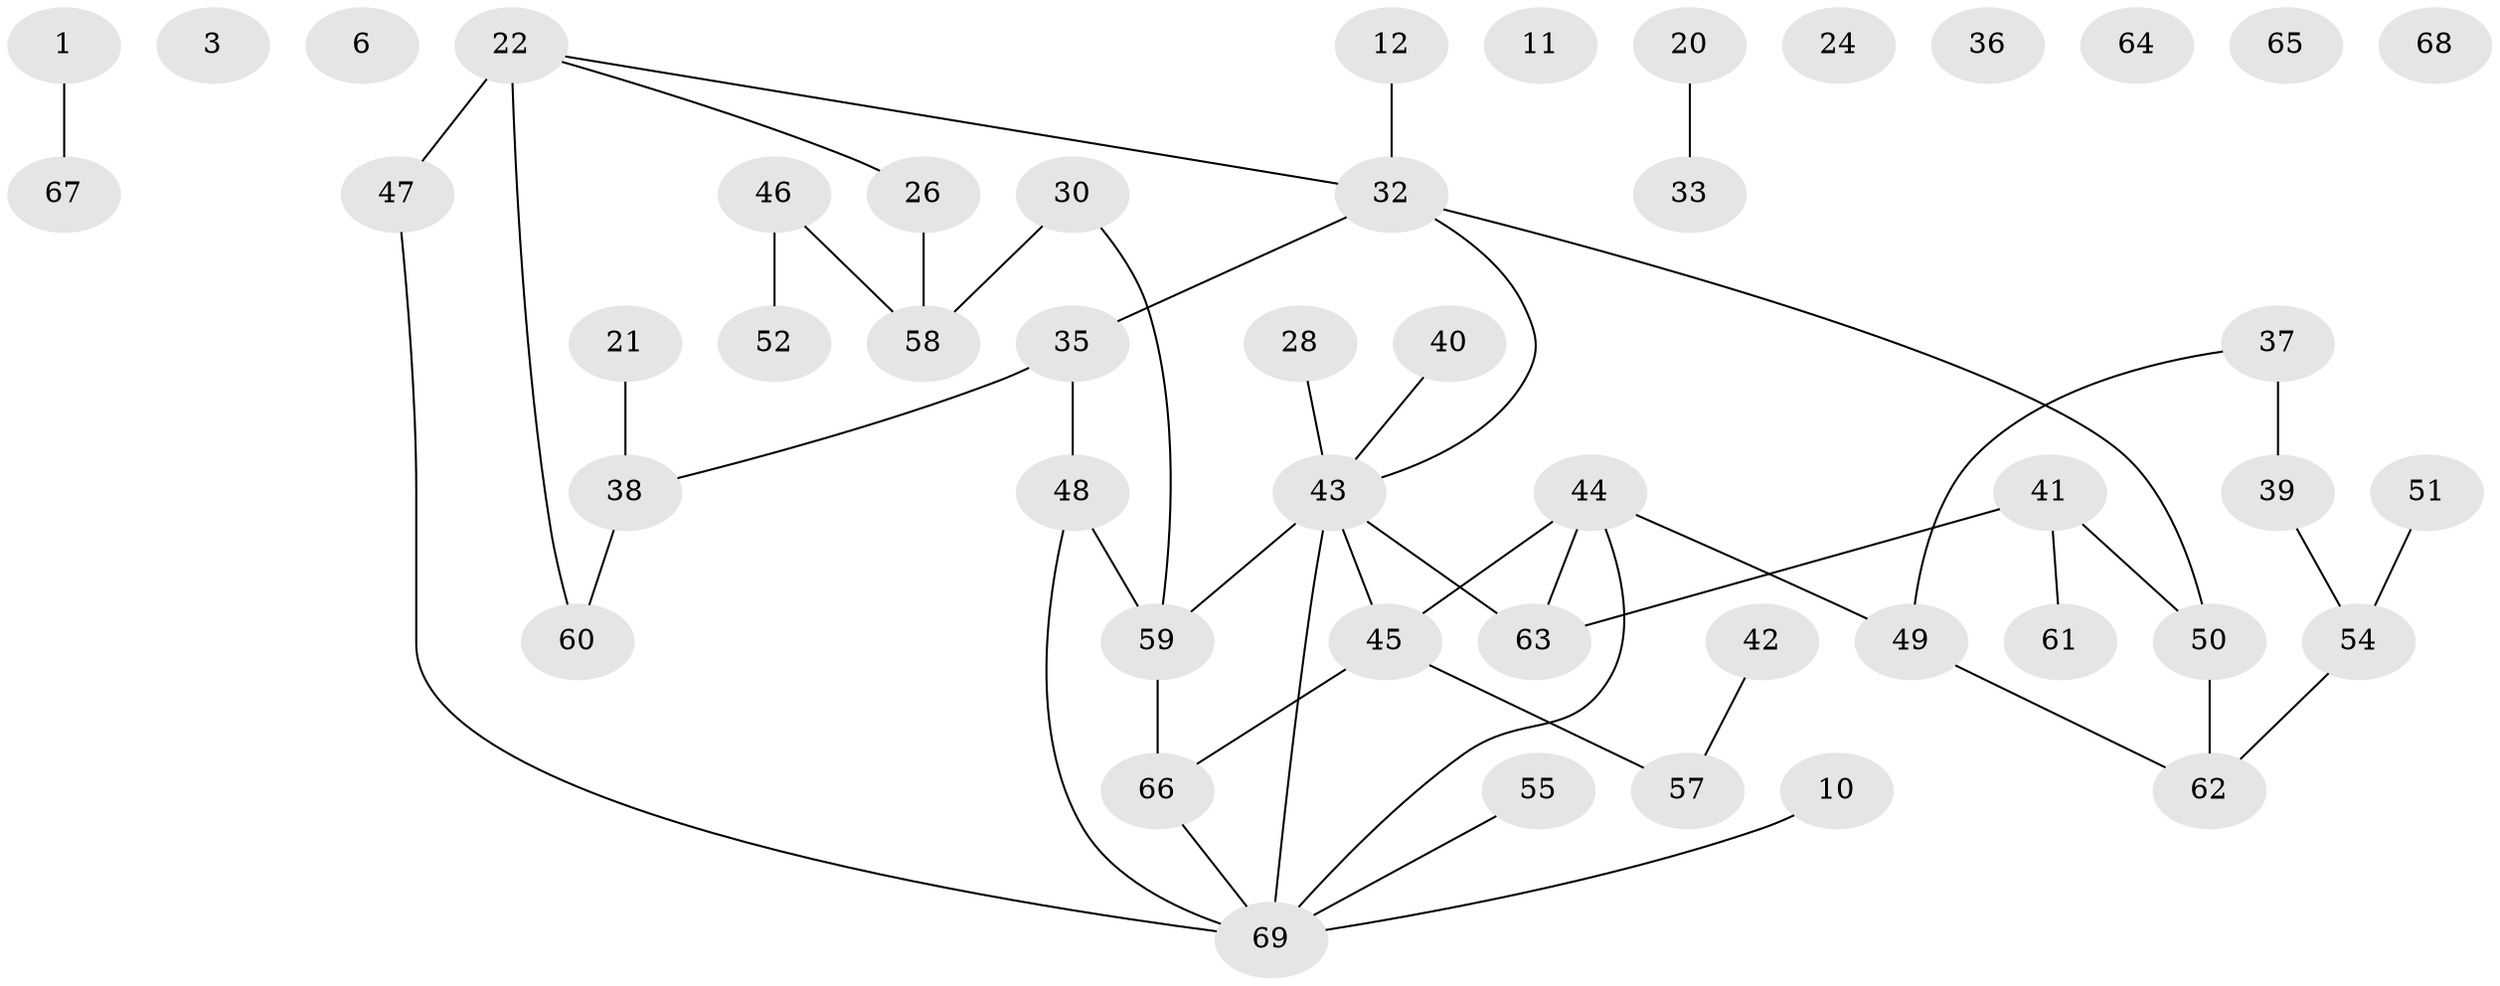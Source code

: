 // original degree distribution, {1: 0.2028985507246377, 2: 0.2463768115942029, 0: 0.11594202898550725, 3: 0.2898550724637681, 4: 0.10144927536231885, 6: 0.043478260869565216}
// Generated by graph-tools (version 1.1) at 2025/43/03/04/25 21:43:19]
// undirected, 48 vertices, 49 edges
graph export_dot {
graph [start="1"]
  node [color=gray90,style=filled];
  1;
  3;
  6;
  10;
  11;
  12;
  20;
  21;
  22 [super="+5+19"];
  24;
  26;
  28;
  30 [super="+29"];
  32 [super="+16"];
  33;
  35 [super="+13"];
  36;
  37;
  38;
  39;
  40;
  41;
  42;
  43 [super="+27+25"];
  44;
  45;
  46;
  47;
  48;
  49 [super="+7"];
  50 [super="+31"];
  51;
  52;
  54;
  55;
  57 [super="+34"];
  58;
  59;
  60 [super="+53"];
  61;
  62;
  63 [super="+17"];
  64;
  65;
  66 [super="+15"];
  67;
  68;
  69 [super="+9+56"];
  1 -- 67;
  10 -- 69;
  12 -- 32;
  20 -- 33;
  21 -- 38;
  22 -- 60 [weight=2];
  22 -- 47;
  22 -- 26;
  22 -- 32;
  26 -- 58;
  28 -- 43;
  30 -- 58 [weight=2];
  30 -- 59;
  32 -- 43;
  32 -- 50;
  32 -- 35;
  35 -- 48;
  35 -- 38;
  37 -- 39;
  37 -- 49;
  38 -- 60 [weight=2];
  39 -- 54;
  40 -- 43;
  41 -- 61;
  41 -- 63;
  41 -- 50;
  42 -- 57;
  43 -- 59 [weight=2];
  43 -- 69;
  43 -- 45;
  43 -- 63;
  44 -- 45;
  44 -- 49;
  44 -- 69;
  44 -- 63;
  45 -- 66;
  45 -- 57;
  46 -- 52;
  46 -- 58;
  47 -- 69;
  48 -- 59;
  48 -- 69;
  49 -- 62;
  50 -- 62;
  51 -- 54;
  54 -- 62;
  55 -- 69 [weight=2];
  59 -- 66 [weight=2];
  66 -- 69 [weight=2];
}
